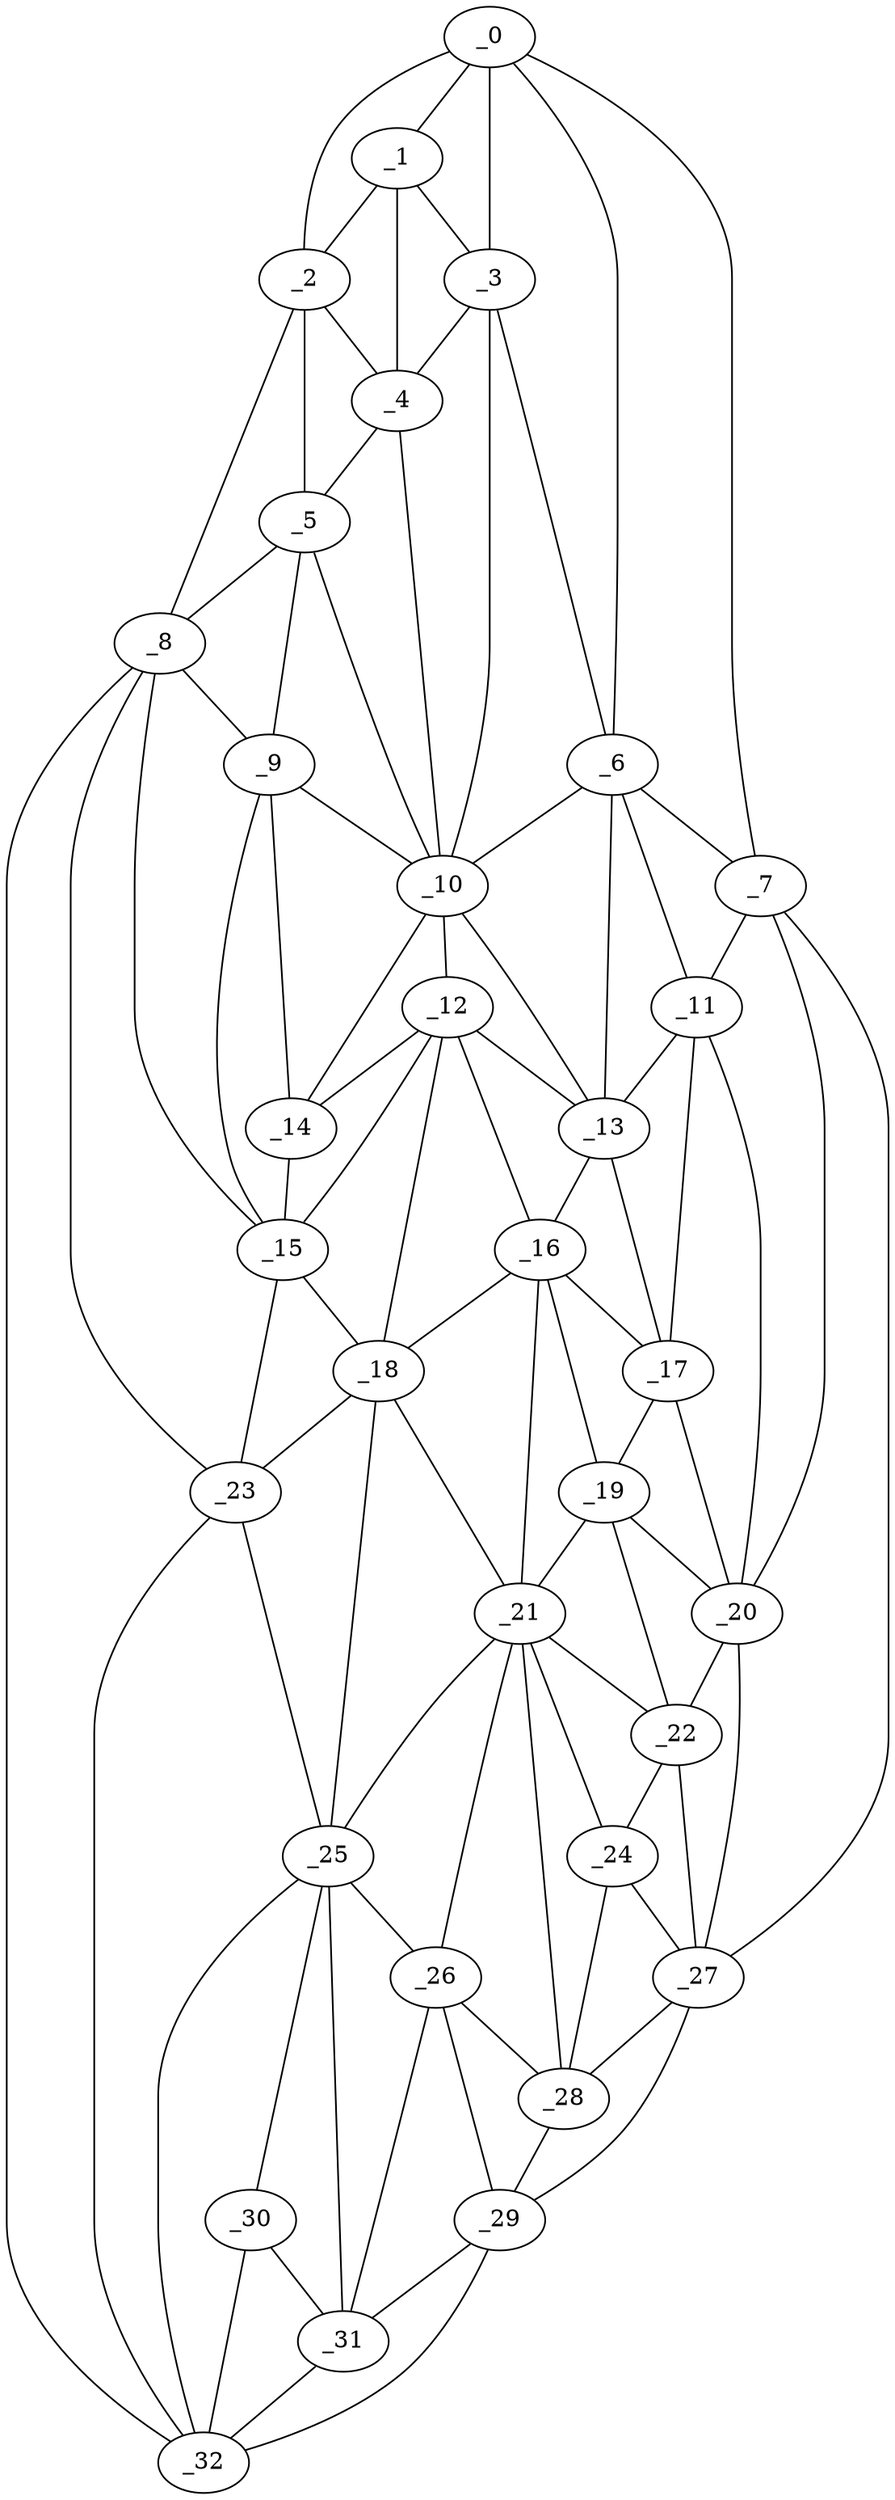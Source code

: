 graph "obj32__220.gxl" {
	_0	 [x=17,
		y=31];
	_1	 [x=27,
		y=29];
	_0 -- _1	 [valence=1];
	_2	 [x=28,
		y=17];
	_0 -- _2	 [valence=1];
	_3	 [x=32,
		y=37];
	_0 -- _3	 [valence=2];
	_6	 [x=50,
		y=95];
	_0 -- _6	 [valence=1];
	_7	 [x=52,
		y=115];
	_0 -- _7	 [valence=1];
	_1 -- _2	 [valence=1];
	_1 -- _3	 [valence=2];
	_4	 [x=40,
		y=34];
	_1 -- _4	 [valence=2];
	_2 -- _4	 [valence=2];
	_5	 [x=49,
		y=31];
	_2 -- _5	 [valence=1];
	_8	 [x=53,
		y=14];
	_2 -- _8	 [valence=1];
	_3 -- _4	 [valence=1];
	_3 -- _6	 [valence=1];
	_10	 [x=59,
		y=46];
	_3 -- _10	 [valence=1];
	_4 -- _5	 [valence=2];
	_4 -- _10	 [valence=2];
	_5 -- _8	 [valence=1];
	_9	 [x=58,
		y=31];
	_5 -- _9	 [valence=2];
	_5 -- _10	 [valence=1];
	_6 -- _7	 [valence=2];
	_6 -- _10	 [valence=2];
	_11	 [x=65,
		y=108];
	_6 -- _11	 [valence=2];
	_13	 [x=66,
		y=77];
	_6 -- _13	 [valence=2];
	_7 -- _11	 [valence=2];
	_20	 [x=88,
		y=105];
	_7 -- _20	 [valence=1];
	_27	 [x=110,
		y=106];
	_7 -- _27	 [valence=1];
	_8 -- _9	 [valence=2];
	_15	 [x=76,
		y=37];
	_8 -- _15	 [valence=2];
	_23	 [x=98,
		y=32];
	_8 -- _23	 [valence=1];
	_32	 [x=124,
		y=40];
	_8 -- _32	 [valence=1];
	_9 -- _10	 [valence=1];
	_14	 [x=68,
		y=37];
	_9 -- _14	 [valence=2];
	_9 -- _15	 [valence=2];
	_12	 [x=66,
		y=46];
	_10 -- _12	 [valence=2];
	_10 -- _13	 [valence=1];
	_10 -- _14	 [valence=2];
	_11 -- _13	 [valence=1];
	_17	 [x=81,
		y=76];
	_11 -- _17	 [valence=2];
	_11 -- _20	 [valence=2];
	_12 -- _13	 [valence=1];
	_12 -- _14	 [valence=2];
	_12 -- _15	 [valence=2];
	_16	 [x=80,
		y=66];
	_12 -- _16	 [valence=2];
	_18	 [x=84,
		y=52];
	_12 -- _18	 [valence=1];
	_13 -- _16	 [valence=1];
	_13 -- _17	 [valence=2];
	_14 -- _15	 [valence=2];
	_15 -- _18	 [valence=2];
	_15 -- _23	 [valence=2];
	_16 -- _17	 [valence=2];
	_16 -- _18	 [valence=2];
	_19	 [x=88,
		y=75];
	_16 -- _19	 [valence=2];
	_21	 [x=94,
		y=74];
	_16 -- _21	 [valence=1];
	_17 -- _19	 [valence=1];
	_17 -- _20	 [valence=2];
	_18 -- _21	 [valence=2];
	_18 -- _23	 [valence=1];
	_25	 [x=104,
		y=51];
	_18 -- _25	 [valence=2];
	_19 -- _20	 [valence=2];
	_19 -- _21	 [valence=2];
	_22	 [x=94,
		y=104];
	_19 -- _22	 [valence=2];
	_20 -- _22	 [valence=1];
	_20 -- _27	 [valence=2];
	_21 -- _22	 [valence=2];
	_24	 [x=102,
		y=103];
	_21 -- _24	 [valence=2];
	_21 -- _25	 [valence=1];
	_26	 [x=104,
		y=72];
	_21 -- _26	 [valence=2];
	_28	 [x=112,
		y=89];
	_21 -- _28	 [valence=2];
	_22 -- _24	 [valence=2];
	_22 -- _27	 [valence=2];
	_23 -- _25	 [valence=2];
	_23 -- _32	 [valence=1];
	_24 -- _27	 [valence=1];
	_24 -- _28	 [valence=1];
	_25 -- _26	 [valence=2];
	_30	 [x=122,
		y=53];
	_25 -- _30	 [valence=2];
	_31	 [x=122,
		y=62];
	_25 -- _31	 [valence=2];
	_25 -- _32	 [valence=2];
	_26 -- _28	 [valence=2];
	_29	 [x=121,
		y=84];
	_26 -- _29	 [valence=2];
	_26 -- _31	 [valence=1];
	_27 -- _28	 [valence=2];
	_27 -- _29	 [valence=1];
	_28 -- _29	 [valence=2];
	_29 -- _31	 [valence=2];
	_29 -- _32	 [valence=1];
	_30 -- _31	 [valence=2];
	_30 -- _32	 [valence=1];
	_31 -- _32	 [valence=2];
}
